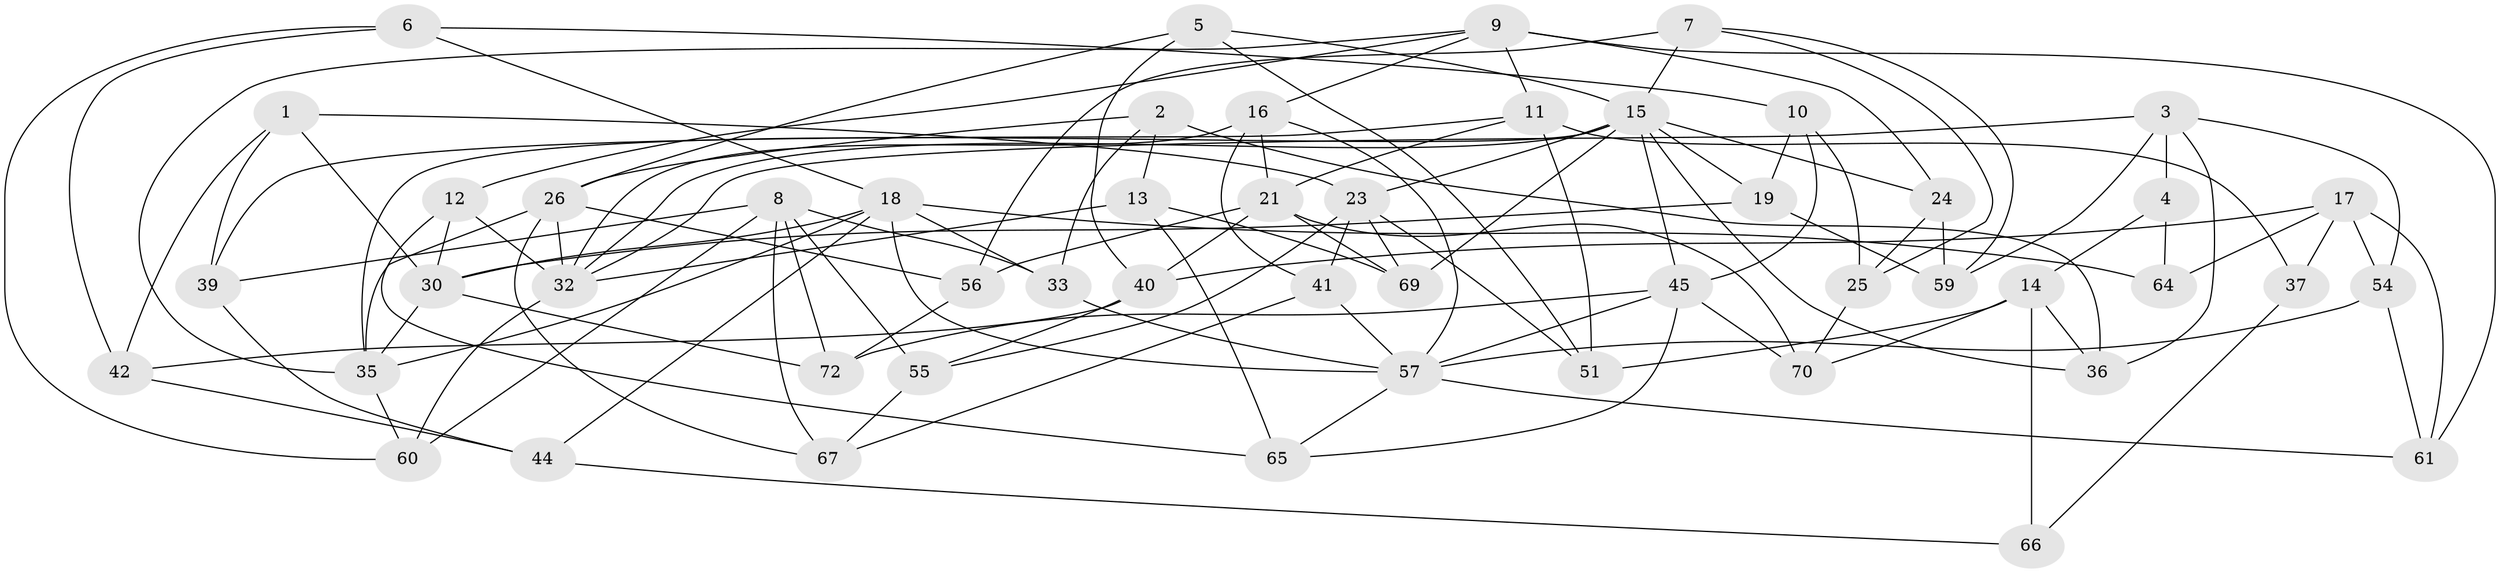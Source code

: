 // original degree distribution, {4: 1.0}
// Generated by graph-tools (version 1.1) at 2025/20/03/04/25 18:20:40]
// undirected, 51 vertices, 119 edges
graph export_dot {
graph [start="1"]
  node [color=gray90,style=filled];
  1;
  2;
  3 [super="+47"];
  4;
  5;
  6;
  7;
  8 [super="+49"];
  9 [super="+53"];
  10;
  11 [super="+63"];
  12;
  13;
  14 [super="+27"];
  15 [super="+48+34"];
  16 [super="+31"];
  17 [super="+20"];
  18 [super="+29+28"];
  19;
  21 [super="+22"];
  23 [super="+58"];
  24;
  25;
  26 [super="+62"];
  30 [super="+43"];
  32 [super="+38+46"];
  33;
  35 [super="+50"];
  36;
  37;
  39;
  40 [super="+71"];
  41;
  42;
  44;
  45 [super="+52"];
  51;
  54;
  55;
  56;
  57 [super="+68"];
  59;
  60;
  61;
  64;
  65;
  66;
  67;
  69;
  70;
  72;
  1 -- 42;
  1 -- 39;
  1 -- 30;
  1 -- 23;
  2 -- 36;
  2 -- 13;
  2 -- 26;
  2 -- 33;
  3 -- 4 [weight=2];
  3 -- 36;
  3 -- 59;
  3 -- 54;
  3 -- 32;
  4 -- 64;
  4 -- 14;
  5 -- 26;
  5 -- 51;
  5 -- 40;
  5 -- 15;
  6 -- 60;
  6 -- 42;
  6 -- 10;
  6 -- 18;
  7 -- 56;
  7 -- 25;
  7 -- 59;
  7 -- 15;
  8 -- 72;
  8 -- 39;
  8 -- 55;
  8 -- 33;
  8 -- 67;
  8 -- 60;
  9 -- 12;
  9 -- 16;
  9 -- 11;
  9 -- 24;
  9 -- 35;
  9 -- 61;
  10 -- 25;
  10 -- 19;
  10 -- 45;
  11 -- 37 [weight=2];
  11 -- 21;
  11 -- 51;
  11 -- 39;
  12 -- 30;
  12 -- 65;
  12 -- 32;
  13 -- 65;
  13 -- 69;
  13 -- 32;
  14 -- 36;
  14 -- 51;
  14 -- 66 [weight=2];
  14 -- 70;
  15 -- 35;
  15 -- 19;
  15 -- 24;
  15 -- 45;
  15 -- 32;
  15 -- 36;
  15 -- 69;
  15 -- 23;
  16 -- 32 [weight=2];
  16 -- 57;
  16 -- 41;
  16 -- 21;
  17 -- 64;
  17 -- 40 [weight=2];
  17 -- 61;
  17 -- 37;
  17 -- 54;
  18 -- 30;
  18 -- 64 [weight=2];
  18 -- 57;
  18 -- 33;
  18 -- 35;
  18 -- 44;
  19 -- 30;
  19 -- 59;
  21 -- 56;
  21 -- 69;
  21 -- 40;
  21 -- 70;
  23 -- 41;
  23 -- 55;
  23 -- 51;
  23 -- 69;
  24 -- 59;
  24 -- 25;
  25 -- 70;
  26 -- 67;
  26 -- 56;
  26 -- 35;
  26 -- 32;
  30 -- 72;
  30 -- 35;
  32 -- 60;
  33 -- 57;
  35 -- 60;
  37 -- 66;
  39 -- 44;
  40 -- 55;
  40 -- 42;
  41 -- 67;
  41 -- 57;
  42 -- 44;
  44 -- 66;
  45 -- 72;
  45 -- 70;
  45 -- 65;
  45 -- 57;
  54 -- 61;
  54 -- 57;
  55 -- 67;
  56 -- 72;
  57 -- 65;
  57 -- 61;
}
